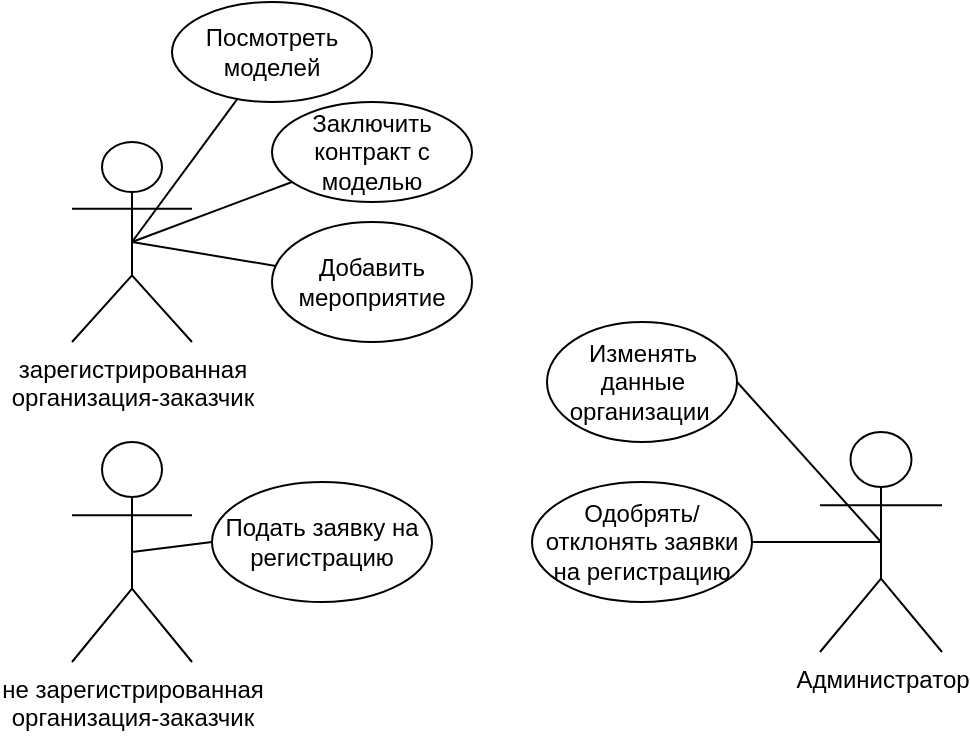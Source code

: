 <mxfile version="21.7.4" type="device">
  <diagram name="Страница — 1" id="le7p0q9aY3mp99Ud_EM1">
    <mxGraphModel dx="1026" dy="477" grid="1" gridSize="10" guides="1" tooltips="1" connect="1" arrows="1" fold="1" page="1" pageScale="1" pageWidth="827" pageHeight="1169" math="0" shadow="0">
      <root>
        <mxCell id="0" />
        <mxCell id="1" parent="0" />
        <mxCell id="9x0Fkc03wkMeW-zuDhyd-5" value="Подать заявку на регистрацию" style="ellipse;whiteSpace=wrap;html=1;" parent="1" vertex="1">
          <mxGeometry x="110" y="440" width="110" height="60" as="geometry" />
        </mxCell>
        <mxCell id="9x0Fkc03wkMeW-zuDhyd-8" value="зарегистрированная &lt;br&gt;организация-заказчик" style="shape=umlActor;verticalLabelPosition=bottom;verticalAlign=top;html=1;outlineConnect=0;" parent="1" vertex="1">
          <mxGeometry x="40" y="270" width="60" height="100" as="geometry" />
        </mxCell>
        <mxCell id="9x0Fkc03wkMeW-zuDhyd-10" value="Одобрять/отклонять заявки на регистрацию" style="ellipse;whiteSpace=wrap;html=1;" parent="1" vertex="1">
          <mxGeometry x="270" y="440" width="110" height="60" as="geometry" />
        </mxCell>
        <mxCell id="9x0Fkc03wkMeW-zuDhyd-13" value="" style="endArrow=none;html=1;rounded=0;exitX=0.5;exitY=0.5;exitDx=0;exitDy=0;exitPerimeter=0;" parent="1" source="9x0Fkc03wkMeW-zuDhyd-8" target="9x0Fkc03wkMeW-zuDhyd-14" edge="1">
          <mxGeometry width="50" height="50" relative="1" as="geometry">
            <mxPoint x="220" y="360" as="sourcePoint" />
            <mxPoint x="120" y="200" as="targetPoint" />
          </mxGeometry>
        </mxCell>
        <mxCell id="9x0Fkc03wkMeW-zuDhyd-14" value="Посмотреть моделей" style="ellipse;whiteSpace=wrap;html=1;" parent="1" vertex="1">
          <mxGeometry x="90" y="200" width="100" height="50" as="geometry" />
        </mxCell>
        <mxCell id="9x0Fkc03wkMeW-zuDhyd-15" value="" style="endArrow=none;html=1;rounded=0;exitX=0.5;exitY=0.5;exitDx=0;exitDy=0;exitPerimeter=0;" parent="1" source="9x0Fkc03wkMeW-zuDhyd-8" target="9x0Fkc03wkMeW-zuDhyd-16" edge="1">
          <mxGeometry width="50" height="50" relative="1" as="geometry">
            <mxPoint x="220" y="360" as="sourcePoint" />
            <mxPoint x="150" y="290" as="targetPoint" />
          </mxGeometry>
        </mxCell>
        <mxCell id="9x0Fkc03wkMeW-zuDhyd-16" value="Заключить контракт с моделью" style="ellipse;whiteSpace=wrap;html=1;" parent="1" vertex="1">
          <mxGeometry x="140" y="250" width="100" height="50" as="geometry" />
        </mxCell>
        <mxCell id="9x0Fkc03wkMeW-zuDhyd-17" value="" style="endArrow=none;html=1;rounded=0;exitX=0.5;exitY=0.5;exitDx=0;exitDy=0;exitPerimeter=0;" parent="1" source="9x0Fkc03wkMeW-zuDhyd-8" target="9x0Fkc03wkMeW-zuDhyd-18" edge="1">
          <mxGeometry width="50" height="50" relative="1" as="geometry">
            <mxPoint x="220" y="360" as="sourcePoint" />
            <mxPoint x="160" y="340" as="targetPoint" />
          </mxGeometry>
        </mxCell>
        <mxCell id="9x0Fkc03wkMeW-zuDhyd-18" value="Добавить мероприятие" style="ellipse;whiteSpace=wrap;html=1;" parent="1" vertex="1">
          <mxGeometry x="140" y="310" width="100" height="60" as="geometry" />
        </mxCell>
        <mxCell id="9x0Fkc03wkMeW-zuDhyd-20" value="Изменять данные организации&amp;nbsp;" style="ellipse;whiteSpace=wrap;html=1;" parent="1" vertex="1">
          <mxGeometry x="277.5" y="360" width="95" height="60" as="geometry" />
        </mxCell>
        <mxCell id="9x0Fkc03wkMeW-zuDhyd-21" value="Администратор" style="shape=umlActor;verticalLabelPosition=bottom;verticalAlign=top;html=1;outlineConnect=0;" parent="1" vertex="1">
          <mxGeometry x="414" y="415" width="61" height="110" as="geometry" />
        </mxCell>
        <mxCell id="9x0Fkc03wkMeW-zuDhyd-24" value="" style="endArrow=none;html=1;rounded=0;entryX=1;entryY=0.5;entryDx=0;entryDy=0;exitX=0.5;exitY=0.5;exitDx=0;exitDy=0;exitPerimeter=0;" parent="1" source="9x0Fkc03wkMeW-zuDhyd-21" target="9x0Fkc03wkMeW-zuDhyd-20" edge="1">
          <mxGeometry width="50" height="50" relative="1" as="geometry">
            <mxPoint x="220" y="430" as="sourcePoint" />
            <mxPoint x="270" y="380" as="targetPoint" />
          </mxGeometry>
        </mxCell>
        <mxCell id="9x0Fkc03wkMeW-zuDhyd-25" value="" style="endArrow=none;html=1;rounded=0;exitX=1;exitY=0.5;exitDx=0;exitDy=0;entryX=0.5;entryY=0.5;entryDx=0;entryDy=0;entryPerimeter=0;" parent="1" source="9x0Fkc03wkMeW-zuDhyd-10" target="9x0Fkc03wkMeW-zuDhyd-21" edge="1">
          <mxGeometry width="50" height="50" relative="1" as="geometry">
            <mxPoint x="220" y="430" as="sourcePoint" />
            <mxPoint x="270" y="380" as="targetPoint" />
          </mxGeometry>
        </mxCell>
        <mxCell id="9x0Fkc03wkMeW-zuDhyd-26" value="не зарегистрированная&lt;br style=&quot;border-color: var(--border-color);&quot;&gt;организация-заказчик" style="shape=umlActor;verticalLabelPosition=bottom;verticalAlign=top;html=1;outlineConnect=0;" parent="1" vertex="1">
          <mxGeometry x="40" y="420" width="60" height="110" as="geometry" />
        </mxCell>
        <mxCell id="9x0Fkc03wkMeW-zuDhyd-27" value="" style="endArrow=none;html=1;rounded=0;exitX=0.5;exitY=0.5;exitDx=0;exitDy=0;exitPerimeter=0;entryX=0;entryY=0.5;entryDx=0;entryDy=0;" parent="1" source="9x0Fkc03wkMeW-zuDhyd-26" target="9x0Fkc03wkMeW-zuDhyd-5" edge="1">
          <mxGeometry width="50" height="50" relative="1" as="geometry">
            <mxPoint x="220" y="430" as="sourcePoint" />
            <mxPoint x="270" y="380" as="targetPoint" />
          </mxGeometry>
        </mxCell>
      </root>
    </mxGraphModel>
  </diagram>
</mxfile>
